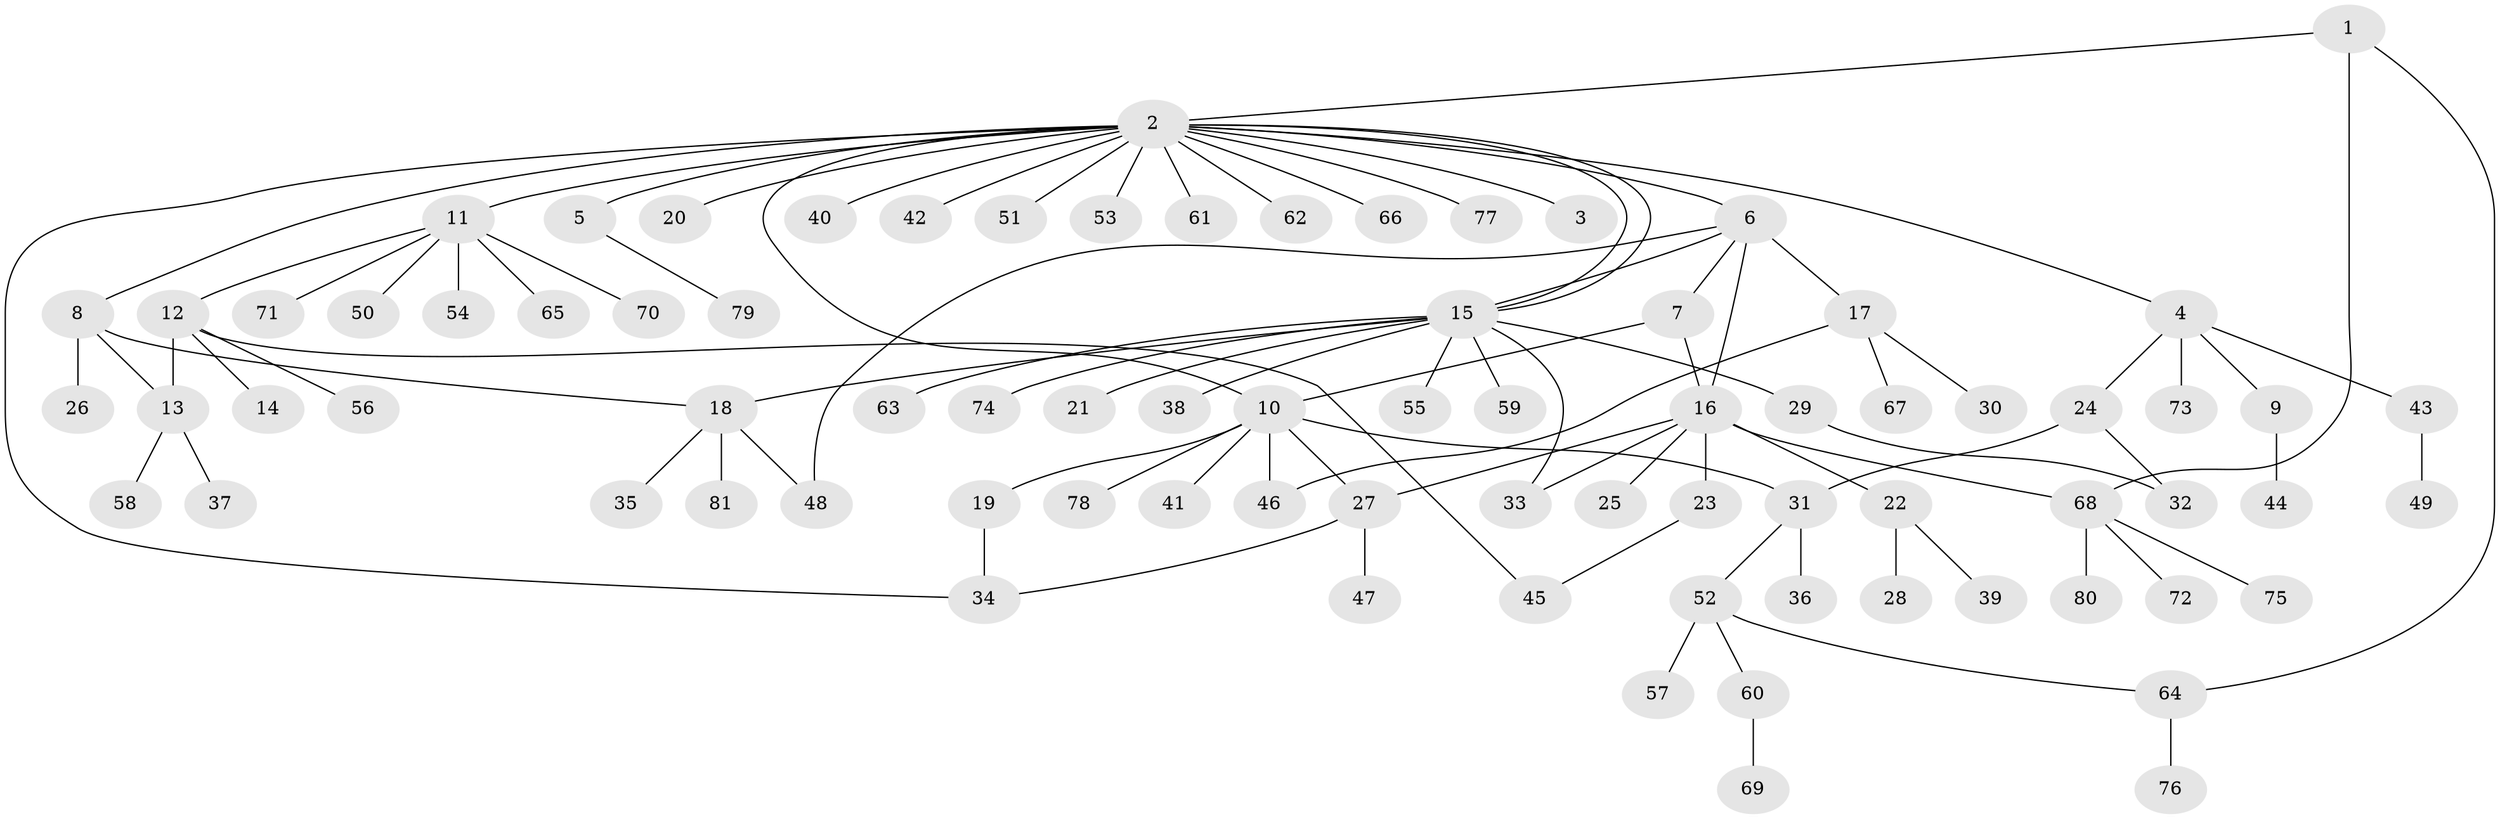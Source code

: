 // Generated by graph-tools (version 1.1) at 2025/35/03/09/25 02:35:49]
// undirected, 81 vertices, 97 edges
graph export_dot {
graph [start="1"]
  node [color=gray90,style=filled];
  1;
  2;
  3;
  4;
  5;
  6;
  7;
  8;
  9;
  10;
  11;
  12;
  13;
  14;
  15;
  16;
  17;
  18;
  19;
  20;
  21;
  22;
  23;
  24;
  25;
  26;
  27;
  28;
  29;
  30;
  31;
  32;
  33;
  34;
  35;
  36;
  37;
  38;
  39;
  40;
  41;
  42;
  43;
  44;
  45;
  46;
  47;
  48;
  49;
  50;
  51;
  52;
  53;
  54;
  55;
  56;
  57;
  58;
  59;
  60;
  61;
  62;
  63;
  64;
  65;
  66;
  67;
  68;
  69;
  70;
  71;
  72;
  73;
  74;
  75;
  76;
  77;
  78;
  79;
  80;
  81;
  1 -- 2;
  1 -- 64;
  1 -- 68;
  2 -- 3;
  2 -- 4;
  2 -- 5;
  2 -- 6;
  2 -- 8;
  2 -- 10;
  2 -- 11;
  2 -- 15;
  2 -- 15;
  2 -- 20;
  2 -- 34;
  2 -- 40;
  2 -- 42;
  2 -- 51;
  2 -- 53;
  2 -- 61;
  2 -- 62;
  2 -- 66;
  2 -- 77;
  4 -- 9;
  4 -- 24;
  4 -- 43;
  4 -- 73;
  5 -- 79;
  6 -- 7;
  6 -- 15;
  6 -- 16;
  6 -- 17;
  6 -- 48;
  7 -- 10;
  7 -- 16;
  8 -- 13;
  8 -- 18;
  8 -- 26;
  9 -- 44;
  10 -- 19;
  10 -- 27;
  10 -- 31;
  10 -- 41;
  10 -- 46;
  10 -- 78;
  11 -- 12;
  11 -- 50;
  11 -- 54;
  11 -- 65;
  11 -- 70;
  11 -- 71;
  12 -- 13;
  12 -- 14;
  12 -- 45;
  12 -- 56;
  13 -- 37;
  13 -- 58;
  15 -- 18;
  15 -- 21;
  15 -- 29;
  15 -- 33;
  15 -- 38;
  15 -- 55;
  15 -- 59;
  15 -- 63;
  15 -- 74;
  16 -- 22;
  16 -- 23;
  16 -- 25;
  16 -- 27;
  16 -- 33;
  16 -- 68;
  17 -- 30;
  17 -- 46;
  17 -- 67;
  18 -- 35;
  18 -- 48;
  18 -- 81;
  19 -- 34;
  22 -- 28;
  22 -- 39;
  23 -- 45;
  24 -- 31;
  24 -- 32;
  27 -- 34;
  27 -- 47;
  29 -- 32;
  31 -- 36;
  31 -- 52;
  43 -- 49;
  52 -- 57;
  52 -- 60;
  52 -- 64;
  60 -- 69;
  64 -- 76;
  68 -- 72;
  68 -- 75;
  68 -- 80;
}
